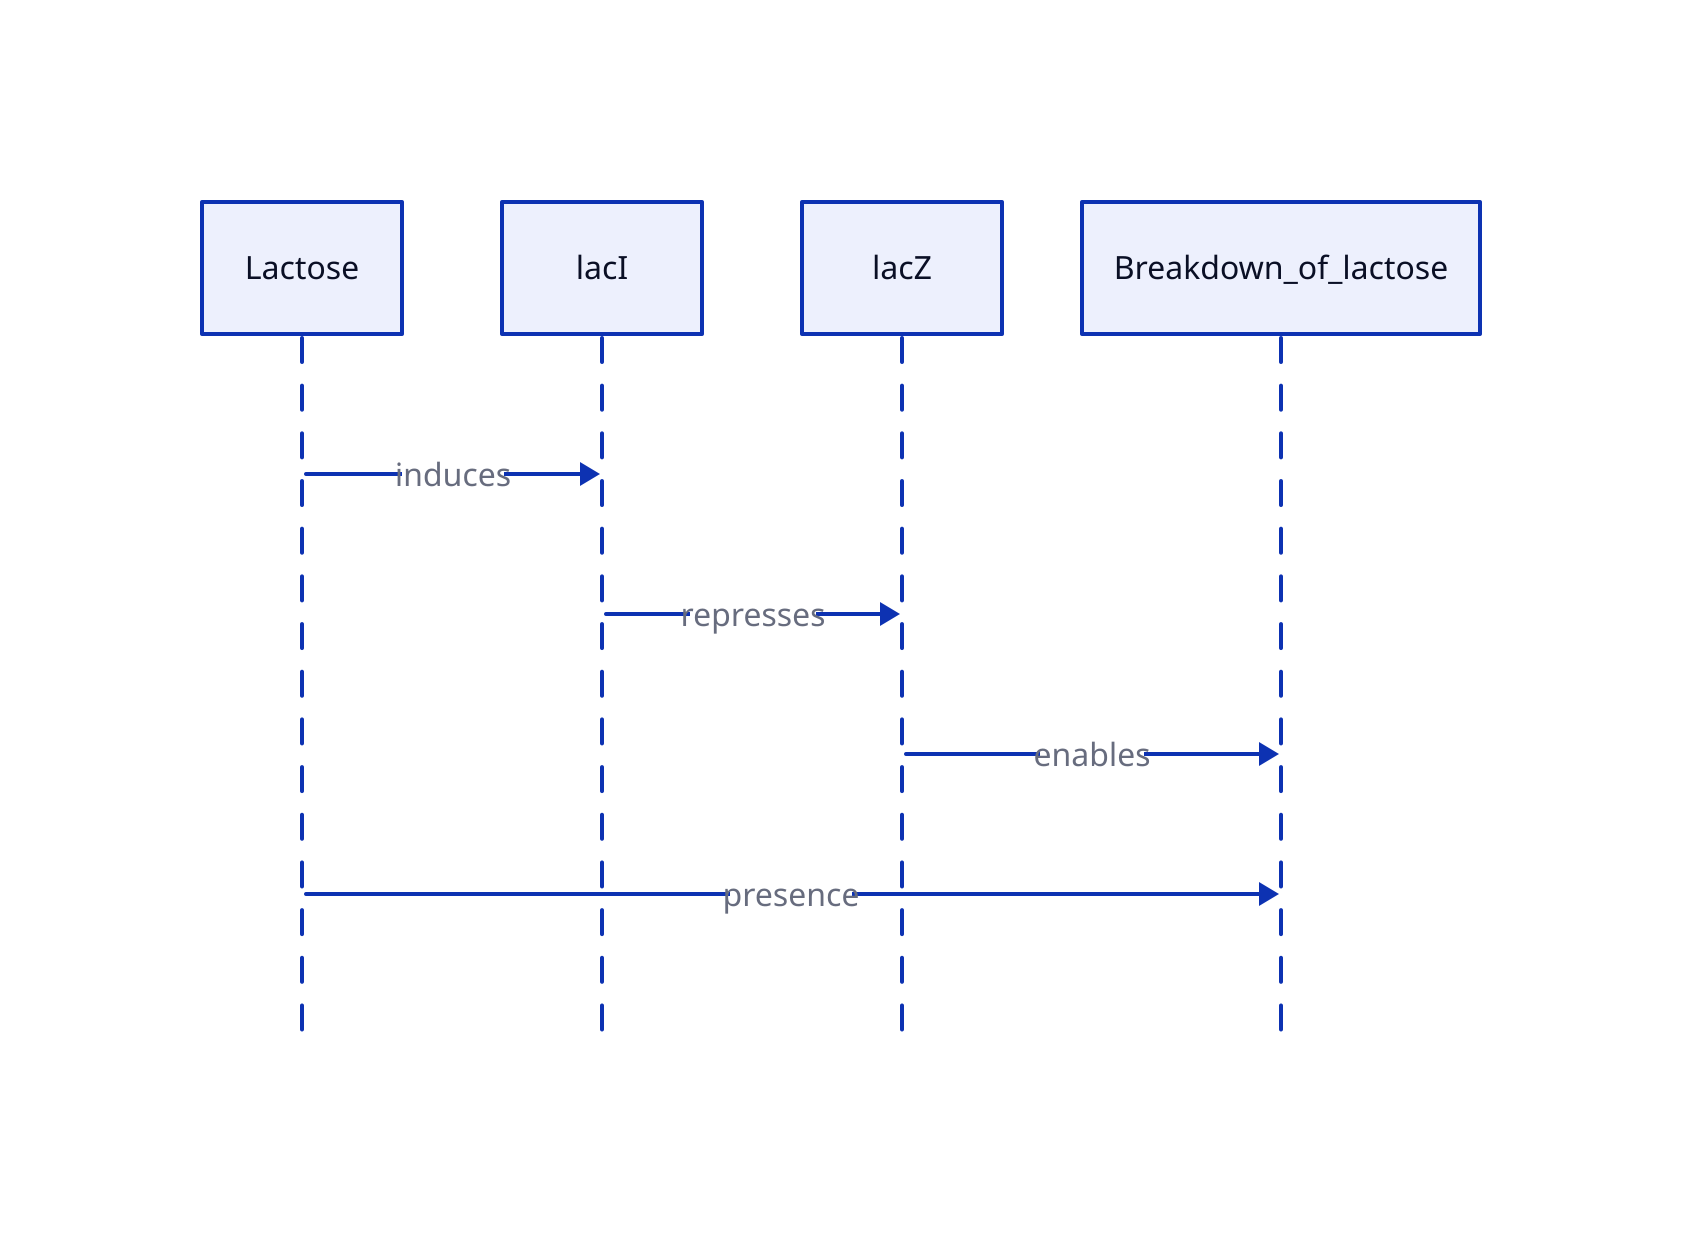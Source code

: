 shape: sequence_diagram
Lactose -> lacI: induces
lacI -> lacZ: represses
lacZ -> Breakdown_of_lactose: enables
Lactose -> Breakdown_of_lactose: presence

